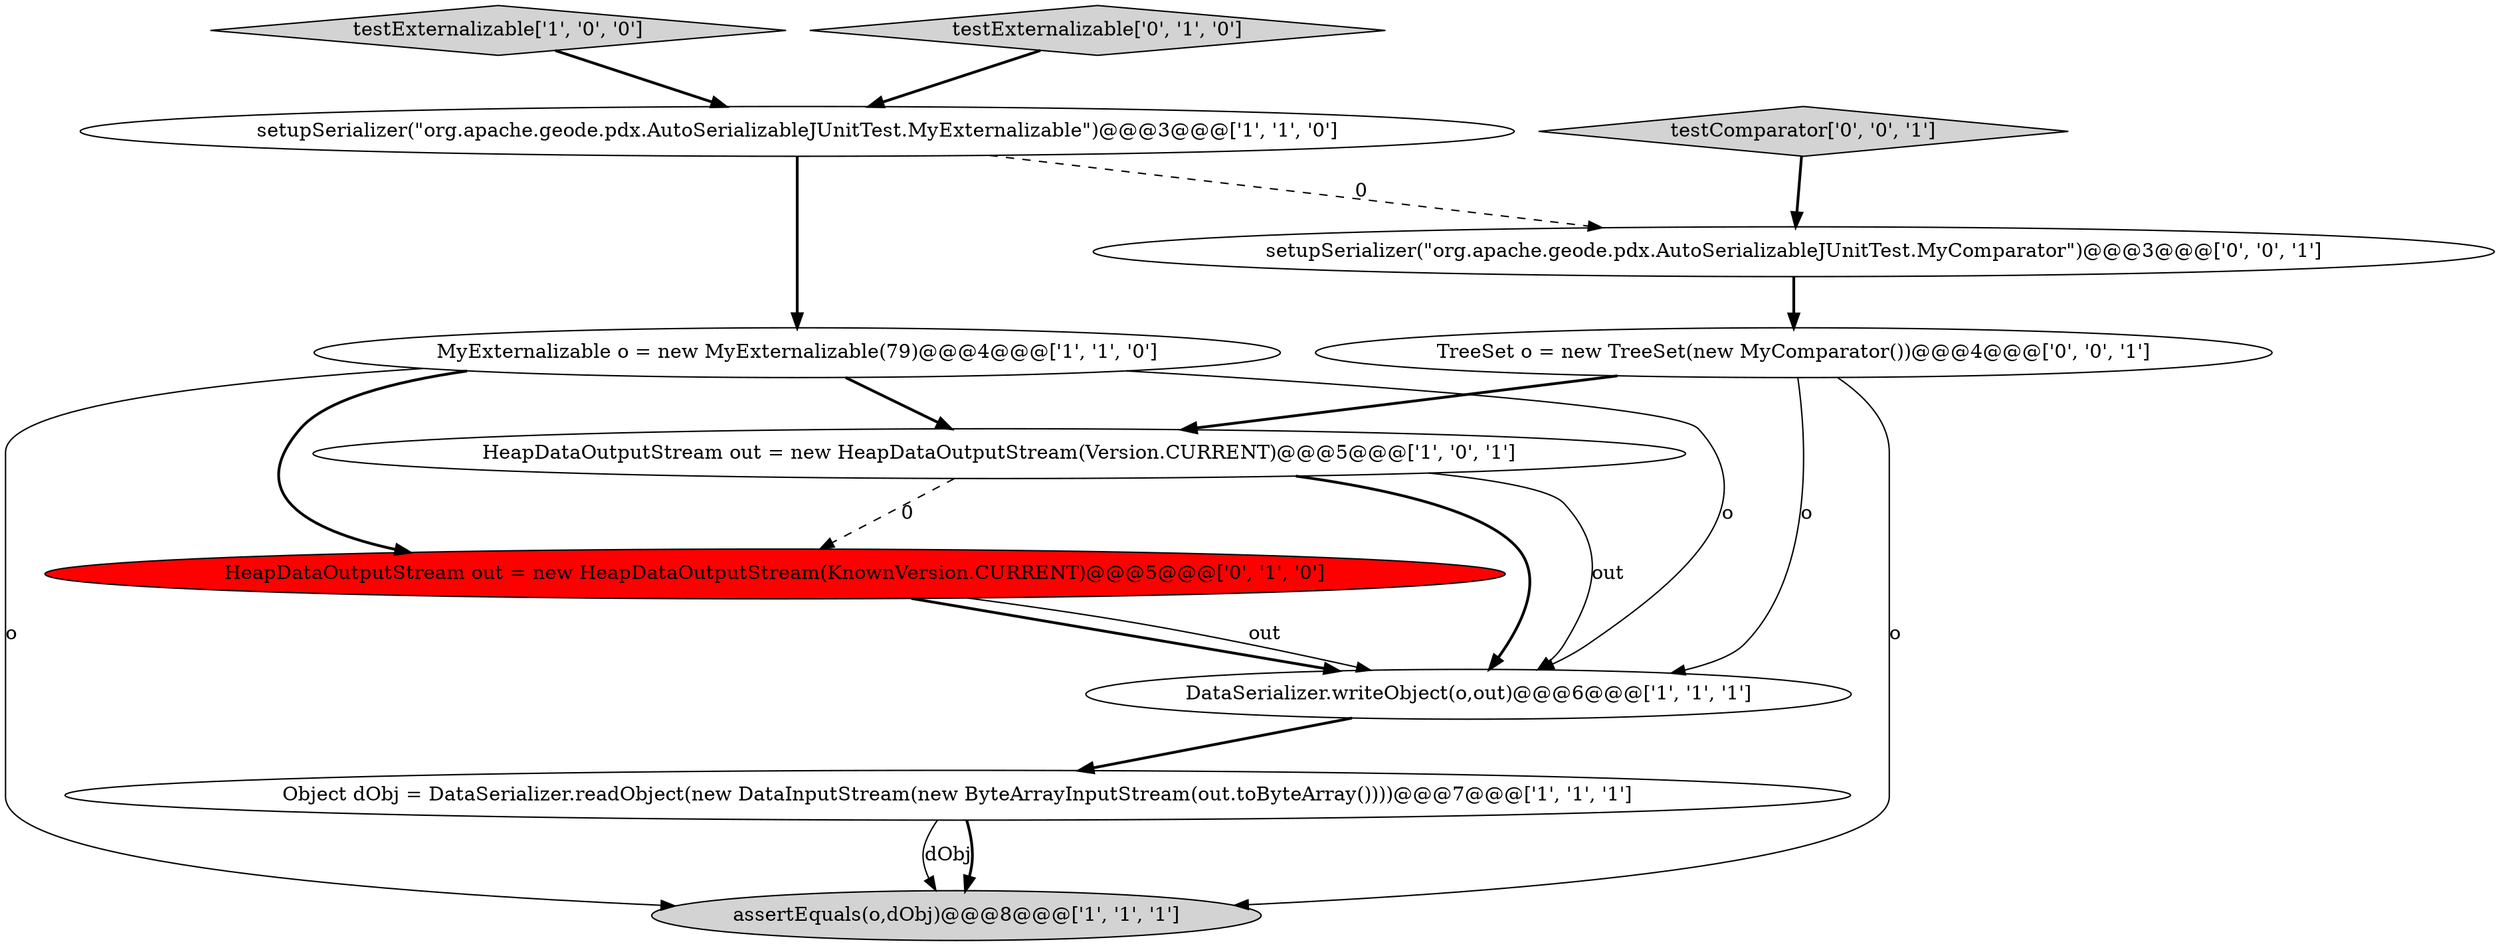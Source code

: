 digraph {
1 [style = filled, label = "testExternalizable['1', '0', '0']", fillcolor = lightgray, shape = diamond image = "AAA0AAABBB1BBB"];
7 [style = filled, label = "HeapDataOutputStream out = new HeapDataOutputStream(KnownVersion.CURRENT)@@@5@@@['0', '1', '0']", fillcolor = red, shape = ellipse image = "AAA1AAABBB2BBB"];
3 [style = filled, label = "MyExternalizable o = new MyExternalizable(79)@@@4@@@['1', '1', '0']", fillcolor = white, shape = ellipse image = "AAA0AAABBB1BBB"];
0 [style = filled, label = "DataSerializer.writeObject(o,out)@@@6@@@['1', '1', '1']", fillcolor = white, shape = ellipse image = "AAA0AAABBB1BBB"];
6 [style = filled, label = "assertEquals(o,dObj)@@@8@@@['1', '1', '1']", fillcolor = lightgray, shape = ellipse image = "AAA0AAABBB1BBB"];
10 [style = filled, label = "setupSerializer(\"org.apache.geode.pdx.AutoSerializableJUnitTest.MyComparator\")@@@3@@@['0', '0', '1']", fillcolor = white, shape = ellipse image = "AAA0AAABBB3BBB"];
9 [style = filled, label = "testComparator['0', '0', '1']", fillcolor = lightgray, shape = diamond image = "AAA0AAABBB3BBB"];
5 [style = filled, label = "HeapDataOutputStream out = new HeapDataOutputStream(Version.CURRENT)@@@5@@@['1', '0', '1']", fillcolor = white, shape = ellipse image = "AAA0AAABBB1BBB"];
4 [style = filled, label = "Object dObj = DataSerializer.readObject(new DataInputStream(new ByteArrayInputStream(out.toByteArray())))@@@7@@@['1', '1', '1']", fillcolor = white, shape = ellipse image = "AAA0AAABBB1BBB"];
2 [style = filled, label = "setupSerializer(\"org.apache.geode.pdx.AutoSerializableJUnitTest.MyExternalizable\")@@@3@@@['1', '1', '0']", fillcolor = white, shape = ellipse image = "AAA0AAABBB1BBB"];
8 [style = filled, label = "testExternalizable['0', '1', '0']", fillcolor = lightgray, shape = diamond image = "AAA0AAABBB2BBB"];
11 [style = filled, label = "TreeSet o = new TreeSet(new MyComparator())@@@4@@@['0', '0', '1']", fillcolor = white, shape = ellipse image = "AAA0AAABBB3BBB"];
11->6 [style = solid, label="o"];
4->6 [style = solid, label="dObj"];
5->0 [style = solid, label="out"];
4->6 [style = bold, label=""];
3->0 [style = solid, label="o"];
2->3 [style = bold, label=""];
7->0 [style = bold, label=""];
9->10 [style = bold, label=""];
3->6 [style = solid, label="o"];
7->0 [style = solid, label="out"];
11->0 [style = solid, label="o"];
2->10 [style = dashed, label="0"];
11->5 [style = bold, label=""];
3->5 [style = bold, label=""];
5->0 [style = bold, label=""];
3->7 [style = bold, label=""];
8->2 [style = bold, label=""];
0->4 [style = bold, label=""];
1->2 [style = bold, label=""];
5->7 [style = dashed, label="0"];
10->11 [style = bold, label=""];
}
